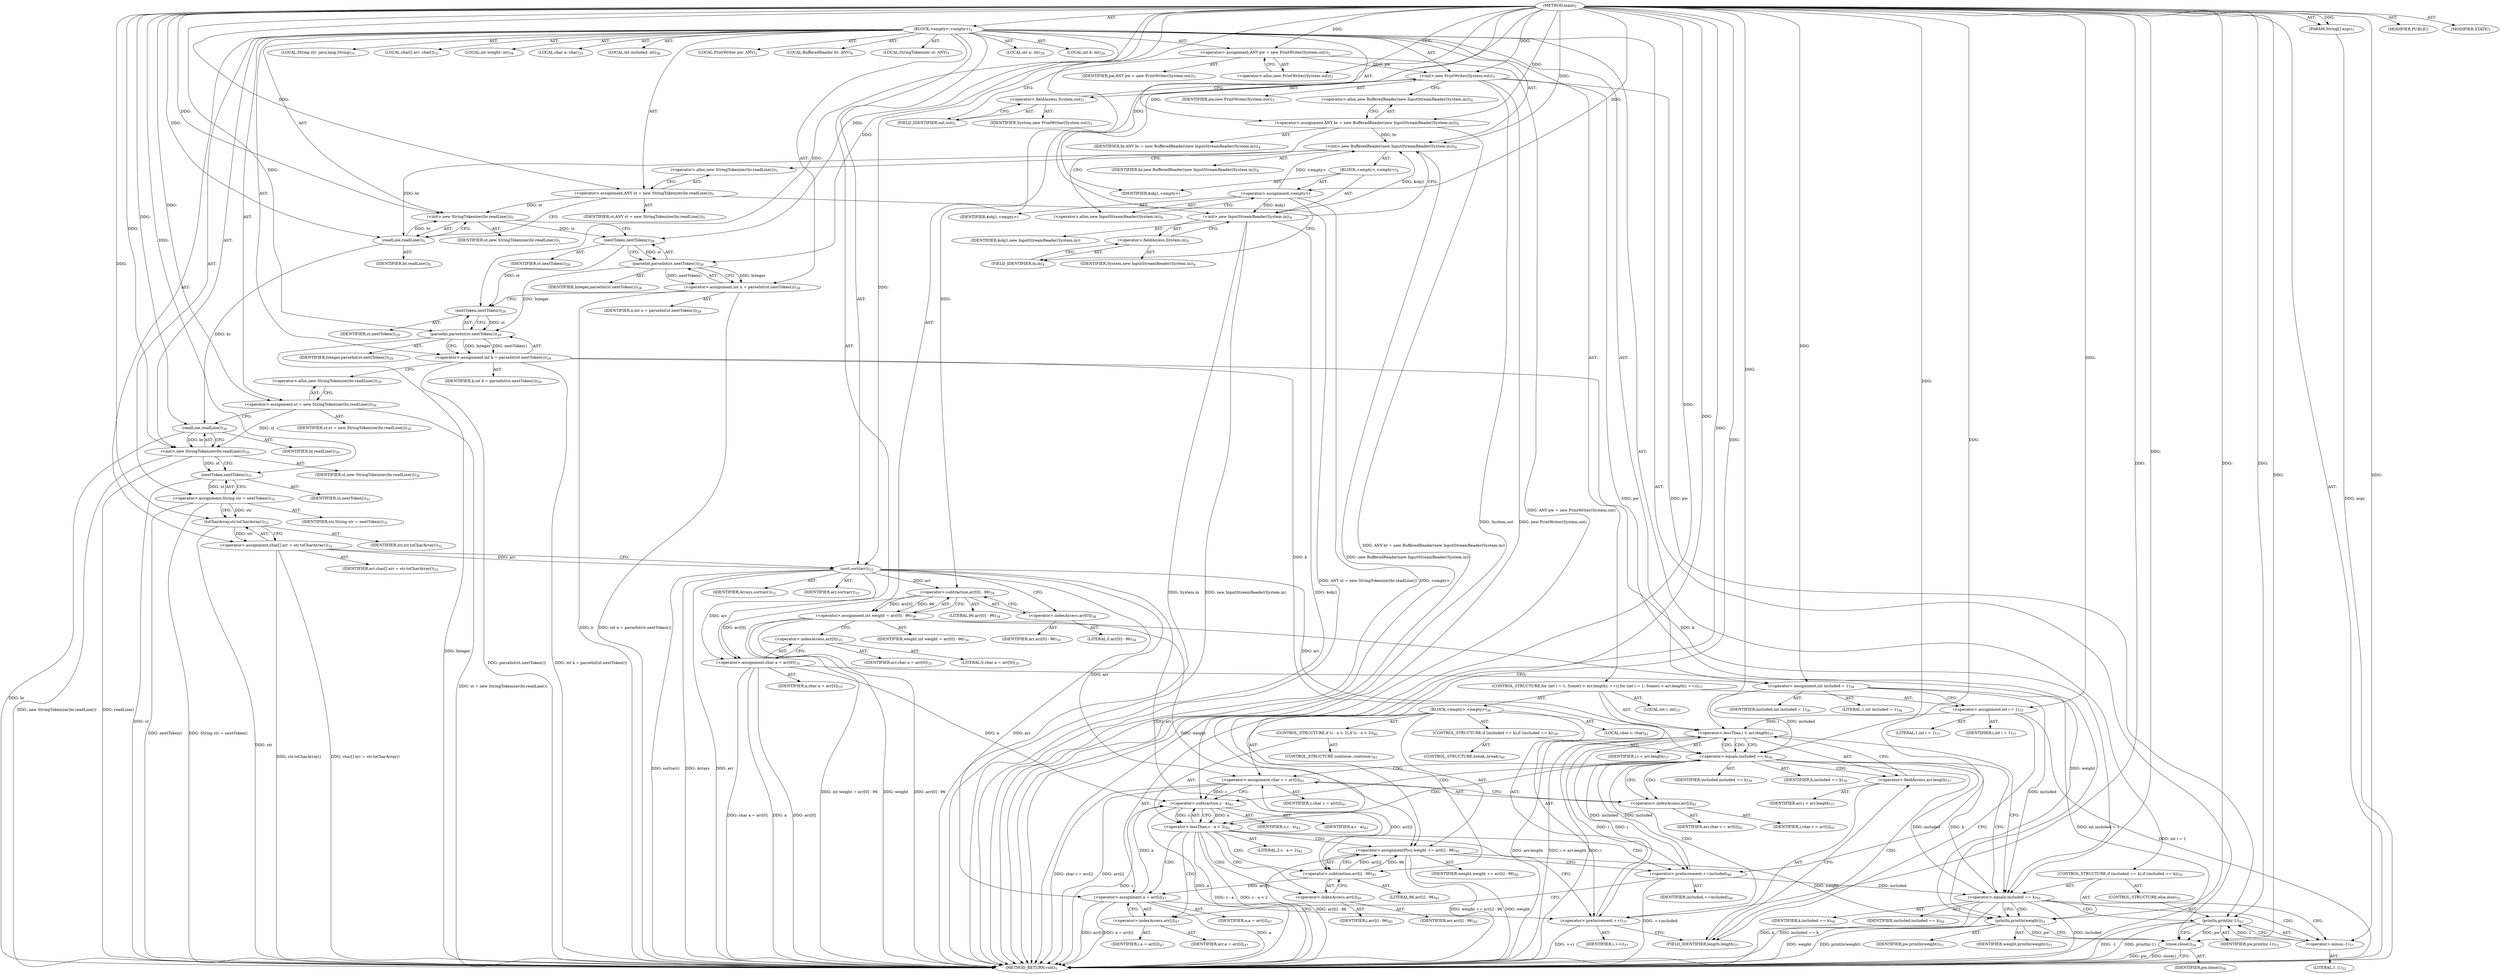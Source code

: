 digraph "main" {  
"24" [label = <(METHOD,main)<SUB>1</SUB>> ]
"25" [label = <(PARAM,String[] args)<SUB>1</SUB>> ]
"26" [label = <(BLOCK,&lt;empty&gt;,&lt;empty&gt;)<SUB>2</SUB>> ]
"4" [label = <(LOCAL,PrintWriter pw: ANY)<SUB>3</SUB>> ]
"27" [label = <(&lt;operator&gt;.assignment,ANY pw = new PrintWriter(System.out))<SUB>3</SUB>> ]
"28" [label = <(IDENTIFIER,pw,ANY pw = new PrintWriter(System.out))<SUB>3</SUB>> ]
"29" [label = <(&lt;operator&gt;.alloc,new PrintWriter(System.out))<SUB>3</SUB>> ]
"30" [label = <(&lt;init&gt;,new PrintWriter(System.out))<SUB>3</SUB>> ]
"3" [label = <(IDENTIFIER,pw,new PrintWriter(System.out))<SUB>3</SUB>> ]
"31" [label = <(&lt;operator&gt;.fieldAccess,System.out)<SUB>3</SUB>> ]
"32" [label = <(IDENTIFIER,System,new PrintWriter(System.out))<SUB>3</SUB>> ]
"33" [label = <(FIELD_IDENTIFIER,out,out)<SUB>3</SUB>> ]
"6" [label = <(LOCAL,BufferedReader br: ANY)<SUB>4</SUB>> ]
"34" [label = <(&lt;operator&gt;.assignment,ANY br = new BufferedReader(new InputStreamReader(System.in)))<SUB>4</SUB>> ]
"35" [label = <(IDENTIFIER,br,ANY br = new BufferedReader(new InputStreamReader(System.in)))<SUB>4</SUB>> ]
"36" [label = <(&lt;operator&gt;.alloc,new BufferedReader(new InputStreamReader(System.in)))<SUB>4</SUB>> ]
"37" [label = <(&lt;init&gt;,new BufferedReader(new InputStreamReader(System.in)))<SUB>4</SUB>> ]
"5" [label = <(IDENTIFIER,br,new BufferedReader(new InputStreamReader(System.in)))<SUB>4</SUB>> ]
"38" [label = <(BLOCK,&lt;empty&gt;,&lt;empty&gt;)<SUB>4</SUB>> ]
"39" [label = <(&lt;operator&gt;.assignment,&lt;empty&gt;)> ]
"40" [label = <(IDENTIFIER,$obj1,&lt;empty&gt;)> ]
"41" [label = <(&lt;operator&gt;.alloc,new InputStreamReader(System.in))<SUB>4</SUB>> ]
"42" [label = <(&lt;init&gt;,new InputStreamReader(System.in))<SUB>4</SUB>> ]
"43" [label = <(IDENTIFIER,$obj1,new InputStreamReader(System.in))> ]
"44" [label = <(&lt;operator&gt;.fieldAccess,System.in)<SUB>4</SUB>> ]
"45" [label = <(IDENTIFIER,System,new InputStreamReader(System.in))<SUB>4</SUB>> ]
"46" [label = <(FIELD_IDENTIFIER,in,in)<SUB>4</SUB>> ]
"47" [label = <(IDENTIFIER,$obj1,&lt;empty&gt;)> ]
"8" [label = <(LOCAL,StringTokenizer st: ANY)<SUB>5</SUB>> ]
"48" [label = <(&lt;operator&gt;.assignment,ANY st = new StringTokenizer(br.readLine()))<SUB>5</SUB>> ]
"49" [label = <(IDENTIFIER,st,ANY st = new StringTokenizer(br.readLine()))<SUB>5</SUB>> ]
"50" [label = <(&lt;operator&gt;.alloc,new StringTokenizer(br.readLine()))<SUB>5</SUB>> ]
"51" [label = <(&lt;init&gt;,new StringTokenizer(br.readLine()))<SUB>5</SUB>> ]
"7" [label = <(IDENTIFIER,st,new StringTokenizer(br.readLine()))<SUB>5</SUB>> ]
"52" [label = <(readLine,readLine())<SUB>5</SUB>> ]
"53" [label = <(IDENTIFIER,br,readLine())<SUB>5</SUB>> ]
"54" [label = <(LOCAL,int n: int)<SUB>28</SUB>> ]
"55" [label = <(&lt;operator&gt;.assignment,int n = parseInt(st.nextToken()))<SUB>28</SUB>> ]
"56" [label = <(IDENTIFIER,n,int n = parseInt(st.nextToken()))<SUB>28</SUB>> ]
"57" [label = <(parseInt,parseInt(st.nextToken()))<SUB>28</SUB>> ]
"58" [label = <(IDENTIFIER,Integer,parseInt(st.nextToken()))<SUB>28</SUB>> ]
"59" [label = <(nextToken,nextToken())<SUB>28</SUB>> ]
"60" [label = <(IDENTIFIER,st,nextToken())<SUB>28</SUB>> ]
"61" [label = <(LOCAL,int k: int)<SUB>29</SUB>> ]
"62" [label = <(&lt;operator&gt;.assignment,int k = parseInt(st.nextToken()))<SUB>29</SUB>> ]
"63" [label = <(IDENTIFIER,k,int k = parseInt(st.nextToken()))<SUB>29</SUB>> ]
"64" [label = <(parseInt,parseInt(st.nextToken()))<SUB>29</SUB>> ]
"65" [label = <(IDENTIFIER,Integer,parseInt(st.nextToken()))<SUB>29</SUB>> ]
"66" [label = <(nextToken,nextToken())<SUB>29</SUB>> ]
"67" [label = <(IDENTIFIER,st,nextToken())<SUB>29</SUB>> ]
"68" [label = <(&lt;operator&gt;.assignment,st = new StringTokenizer(br.readLine()))<SUB>30</SUB>> ]
"69" [label = <(IDENTIFIER,st,st = new StringTokenizer(br.readLine()))<SUB>30</SUB>> ]
"70" [label = <(&lt;operator&gt;.alloc,new StringTokenizer(br.readLine()))<SUB>30</SUB>> ]
"71" [label = <(&lt;init&gt;,new StringTokenizer(br.readLine()))<SUB>30</SUB>> ]
"9" [label = <(IDENTIFIER,st,new StringTokenizer(br.readLine()))<SUB>30</SUB>> ]
"72" [label = <(readLine,readLine())<SUB>30</SUB>> ]
"73" [label = <(IDENTIFIER,br,readLine())<SUB>30</SUB>> ]
"74" [label = <(LOCAL,String str: java.lang.String)<SUB>31</SUB>> ]
"75" [label = <(&lt;operator&gt;.assignment,String str = nextToken())<SUB>31</SUB>> ]
"76" [label = <(IDENTIFIER,str,String str = nextToken())<SUB>31</SUB>> ]
"77" [label = <(nextToken,nextToken())<SUB>31</SUB>> ]
"78" [label = <(IDENTIFIER,st,nextToken())<SUB>31</SUB>> ]
"79" [label = <(LOCAL,char[] arr: char[])<SUB>32</SUB>> ]
"80" [label = <(&lt;operator&gt;.assignment,char[] arr = str.toCharArray())<SUB>32</SUB>> ]
"81" [label = <(IDENTIFIER,arr,char[] arr = str.toCharArray())<SUB>32</SUB>> ]
"82" [label = <(toCharArray,str.toCharArray())<SUB>32</SUB>> ]
"83" [label = <(IDENTIFIER,str,str.toCharArray())<SUB>32</SUB>> ]
"84" [label = <(sort,sort(arr))<SUB>33</SUB>> ]
"85" [label = <(IDENTIFIER,Arrays,sort(arr))<SUB>33</SUB>> ]
"86" [label = <(IDENTIFIER,arr,sort(arr))<SUB>33</SUB>> ]
"87" [label = <(LOCAL,int weight: int)<SUB>34</SUB>> ]
"88" [label = <(&lt;operator&gt;.assignment,int weight = arr[0] - 96)<SUB>34</SUB>> ]
"89" [label = <(IDENTIFIER,weight,int weight = arr[0] - 96)<SUB>34</SUB>> ]
"90" [label = <(&lt;operator&gt;.subtraction,arr[0] - 96)<SUB>34</SUB>> ]
"91" [label = <(&lt;operator&gt;.indexAccess,arr[0])<SUB>34</SUB>> ]
"92" [label = <(IDENTIFIER,arr,arr[0] - 96)<SUB>34</SUB>> ]
"93" [label = <(LITERAL,0,arr[0] - 96)<SUB>34</SUB>> ]
"94" [label = <(LITERAL,96,arr[0] - 96)<SUB>34</SUB>> ]
"95" [label = <(LOCAL,char a: char)<SUB>35</SUB>> ]
"96" [label = <(&lt;operator&gt;.assignment,char a = arr[0])<SUB>35</SUB>> ]
"97" [label = <(IDENTIFIER,a,char a = arr[0])<SUB>35</SUB>> ]
"98" [label = <(&lt;operator&gt;.indexAccess,arr[0])<SUB>35</SUB>> ]
"99" [label = <(IDENTIFIER,arr,char a = arr[0])<SUB>35</SUB>> ]
"100" [label = <(LITERAL,0,char a = arr[0])<SUB>35</SUB>> ]
"101" [label = <(LOCAL,int included: int)<SUB>36</SUB>> ]
"102" [label = <(&lt;operator&gt;.assignment,int included = 1)<SUB>36</SUB>> ]
"103" [label = <(IDENTIFIER,included,int included = 1)<SUB>36</SUB>> ]
"104" [label = <(LITERAL,1,int included = 1)<SUB>36</SUB>> ]
"105" [label = <(CONTROL_STRUCTURE,for (int i = 1; Some(i &lt; arr.length); ++i),for (int i = 1; Some(i &lt; arr.length); ++i))<SUB>37</SUB>> ]
"106" [label = <(LOCAL,int i: int)<SUB>37</SUB>> ]
"107" [label = <(&lt;operator&gt;.assignment,int i = 1)<SUB>37</SUB>> ]
"108" [label = <(IDENTIFIER,i,int i = 1)<SUB>37</SUB>> ]
"109" [label = <(LITERAL,1,int i = 1)<SUB>37</SUB>> ]
"110" [label = <(&lt;operator&gt;.lessThan,i &lt; arr.length)<SUB>37</SUB>> ]
"111" [label = <(IDENTIFIER,i,i &lt; arr.length)<SUB>37</SUB>> ]
"112" [label = <(&lt;operator&gt;.fieldAccess,arr.length)<SUB>37</SUB>> ]
"113" [label = <(IDENTIFIER,arr,i &lt; arr.length)<SUB>37</SUB>> ]
"114" [label = <(FIELD_IDENTIFIER,length,length)<SUB>37</SUB>> ]
"115" [label = <(&lt;operator&gt;.preIncrement,++i)<SUB>37</SUB>> ]
"116" [label = <(IDENTIFIER,i,++i)<SUB>37</SUB>> ]
"117" [label = <(BLOCK,&lt;empty&gt;,&lt;empty&gt;)<SUB>38</SUB>> ]
"118" [label = <(CONTROL_STRUCTURE,if (included == k),if (included == k))<SUB>39</SUB>> ]
"119" [label = <(&lt;operator&gt;.equals,included == k)<SUB>39</SUB>> ]
"120" [label = <(IDENTIFIER,included,included == k)<SUB>39</SUB>> ]
"121" [label = <(IDENTIFIER,k,included == k)<SUB>39</SUB>> ]
"122" [label = <(CONTROL_STRUCTURE,break;,break;)<SUB>40</SUB>> ]
"123" [label = <(LOCAL,char c: char)<SUB>41</SUB>> ]
"124" [label = <(&lt;operator&gt;.assignment,char c = arr[i])<SUB>41</SUB>> ]
"125" [label = <(IDENTIFIER,c,char c = arr[i])<SUB>41</SUB>> ]
"126" [label = <(&lt;operator&gt;.indexAccess,arr[i])<SUB>41</SUB>> ]
"127" [label = <(IDENTIFIER,arr,char c = arr[i])<SUB>41</SUB>> ]
"128" [label = <(IDENTIFIER,i,char c = arr[i])<SUB>41</SUB>> ]
"129" [label = <(CONTROL_STRUCTURE,if (c - a &lt; 2),if (c - a &lt; 2))<SUB>42</SUB>> ]
"130" [label = <(&lt;operator&gt;.lessThan,c - a &lt; 2)<SUB>42</SUB>> ]
"131" [label = <(&lt;operator&gt;.subtraction,c - a)<SUB>42</SUB>> ]
"132" [label = <(IDENTIFIER,c,c - a)<SUB>42</SUB>> ]
"133" [label = <(IDENTIFIER,a,c - a)<SUB>42</SUB>> ]
"134" [label = <(LITERAL,2,c - a &lt; 2)<SUB>42</SUB>> ]
"135" [label = <(CONTROL_STRUCTURE,continue;,continue;)<SUB>43</SUB>> ]
"136" [label = <(&lt;operator&gt;.assignmentPlus,weight += arr[i] - 96)<SUB>45</SUB>> ]
"137" [label = <(IDENTIFIER,weight,weight += arr[i] - 96)<SUB>45</SUB>> ]
"138" [label = <(&lt;operator&gt;.subtraction,arr[i] - 96)<SUB>45</SUB>> ]
"139" [label = <(&lt;operator&gt;.indexAccess,arr[i])<SUB>45</SUB>> ]
"140" [label = <(IDENTIFIER,arr,arr[i] - 96)<SUB>45</SUB>> ]
"141" [label = <(IDENTIFIER,i,arr[i] - 96)<SUB>45</SUB>> ]
"142" [label = <(LITERAL,96,arr[i] - 96)<SUB>45</SUB>> ]
"143" [label = <(&lt;operator&gt;.preIncrement,++included)<SUB>46</SUB>> ]
"144" [label = <(IDENTIFIER,included,++included)<SUB>46</SUB>> ]
"145" [label = <(&lt;operator&gt;.assignment,a = arr[i])<SUB>47</SUB>> ]
"146" [label = <(IDENTIFIER,a,a = arr[i])<SUB>47</SUB>> ]
"147" [label = <(&lt;operator&gt;.indexAccess,arr[i])<SUB>47</SUB>> ]
"148" [label = <(IDENTIFIER,arr,a = arr[i])<SUB>47</SUB>> ]
"149" [label = <(IDENTIFIER,i,a = arr[i])<SUB>47</SUB>> ]
"150" [label = <(CONTROL_STRUCTURE,if (included == k),if (included == k))<SUB>50</SUB>> ]
"151" [label = <(&lt;operator&gt;.equals,included == k)<SUB>50</SUB>> ]
"152" [label = <(IDENTIFIER,included,included == k)<SUB>50</SUB>> ]
"153" [label = <(IDENTIFIER,k,included == k)<SUB>50</SUB>> ]
"154" [label = <(println,println(weight))<SUB>51</SUB>> ]
"155" [label = <(IDENTIFIER,pw,println(weight))<SUB>51</SUB>> ]
"156" [label = <(IDENTIFIER,weight,println(weight))<SUB>51</SUB>> ]
"157" [label = <(CONTROL_STRUCTURE,else,else)<SUB>53</SUB>> ]
"158" [label = <(println,println(-1))<SUB>53</SUB>> ]
"159" [label = <(IDENTIFIER,pw,println(-1))<SUB>53</SUB>> ]
"160" [label = <(&lt;operator&gt;.minus,-1)<SUB>53</SUB>> ]
"161" [label = <(LITERAL,1,-1)<SUB>53</SUB>> ]
"162" [label = <(close,close())<SUB>54</SUB>> ]
"163" [label = <(IDENTIFIER,pw,close())<SUB>54</SUB>> ]
"164" [label = <(MODIFIER,PUBLIC)> ]
"165" [label = <(MODIFIER,STATIC)> ]
"166" [label = <(METHOD_RETURN,void)<SUB>1</SUB>> ]
  "24" -> "25"  [ label = "AST: "] 
  "24" -> "26"  [ label = "AST: "] 
  "24" -> "164"  [ label = "AST: "] 
  "24" -> "165"  [ label = "AST: "] 
  "24" -> "166"  [ label = "AST: "] 
  "26" -> "4"  [ label = "AST: "] 
  "26" -> "27"  [ label = "AST: "] 
  "26" -> "30"  [ label = "AST: "] 
  "26" -> "6"  [ label = "AST: "] 
  "26" -> "34"  [ label = "AST: "] 
  "26" -> "37"  [ label = "AST: "] 
  "26" -> "8"  [ label = "AST: "] 
  "26" -> "48"  [ label = "AST: "] 
  "26" -> "51"  [ label = "AST: "] 
  "26" -> "54"  [ label = "AST: "] 
  "26" -> "55"  [ label = "AST: "] 
  "26" -> "61"  [ label = "AST: "] 
  "26" -> "62"  [ label = "AST: "] 
  "26" -> "68"  [ label = "AST: "] 
  "26" -> "71"  [ label = "AST: "] 
  "26" -> "74"  [ label = "AST: "] 
  "26" -> "75"  [ label = "AST: "] 
  "26" -> "79"  [ label = "AST: "] 
  "26" -> "80"  [ label = "AST: "] 
  "26" -> "84"  [ label = "AST: "] 
  "26" -> "87"  [ label = "AST: "] 
  "26" -> "88"  [ label = "AST: "] 
  "26" -> "95"  [ label = "AST: "] 
  "26" -> "96"  [ label = "AST: "] 
  "26" -> "101"  [ label = "AST: "] 
  "26" -> "102"  [ label = "AST: "] 
  "26" -> "105"  [ label = "AST: "] 
  "26" -> "150"  [ label = "AST: "] 
  "26" -> "162"  [ label = "AST: "] 
  "27" -> "28"  [ label = "AST: "] 
  "27" -> "29"  [ label = "AST: "] 
  "30" -> "3"  [ label = "AST: "] 
  "30" -> "31"  [ label = "AST: "] 
  "31" -> "32"  [ label = "AST: "] 
  "31" -> "33"  [ label = "AST: "] 
  "34" -> "35"  [ label = "AST: "] 
  "34" -> "36"  [ label = "AST: "] 
  "37" -> "5"  [ label = "AST: "] 
  "37" -> "38"  [ label = "AST: "] 
  "38" -> "39"  [ label = "AST: "] 
  "38" -> "42"  [ label = "AST: "] 
  "38" -> "47"  [ label = "AST: "] 
  "39" -> "40"  [ label = "AST: "] 
  "39" -> "41"  [ label = "AST: "] 
  "42" -> "43"  [ label = "AST: "] 
  "42" -> "44"  [ label = "AST: "] 
  "44" -> "45"  [ label = "AST: "] 
  "44" -> "46"  [ label = "AST: "] 
  "48" -> "49"  [ label = "AST: "] 
  "48" -> "50"  [ label = "AST: "] 
  "51" -> "7"  [ label = "AST: "] 
  "51" -> "52"  [ label = "AST: "] 
  "52" -> "53"  [ label = "AST: "] 
  "55" -> "56"  [ label = "AST: "] 
  "55" -> "57"  [ label = "AST: "] 
  "57" -> "58"  [ label = "AST: "] 
  "57" -> "59"  [ label = "AST: "] 
  "59" -> "60"  [ label = "AST: "] 
  "62" -> "63"  [ label = "AST: "] 
  "62" -> "64"  [ label = "AST: "] 
  "64" -> "65"  [ label = "AST: "] 
  "64" -> "66"  [ label = "AST: "] 
  "66" -> "67"  [ label = "AST: "] 
  "68" -> "69"  [ label = "AST: "] 
  "68" -> "70"  [ label = "AST: "] 
  "71" -> "9"  [ label = "AST: "] 
  "71" -> "72"  [ label = "AST: "] 
  "72" -> "73"  [ label = "AST: "] 
  "75" -> "76"  [ label = "AST: "] 
  "75" -> "77"  [ label = "AST: "] 
  "77" -> "78"  [ label = "AST: "] 
  "80" -> "81"  [ label = "AST: "] 
  "80" -> "82"  [ label = "AST: "] 
  "82" -> "83"  [ label = "AST: "] 
  "84" -> "85"  [ label = "AST: "] 
  "84" -> "86"  [ label = "AST: "] 
  "88" -> "89"  [ label = "AST: "] 
  "88" -> "90"  [ label = "AST: "] 
  "90" -> "91"  [ label = "AST: "] 
  "90" -> "94"  [ label = "AST: "] 
  "91" -> "92"  [ label = "AST: "] 
  "91" -> "93"  [ label = "AST: "] 
  "96" -> "97"  [ label = "AST: "] 
  "96" -> "98"  [ label = "AST: "] 
  "98" -> "99"  [ label = "AST: "] 
  "98" -> "100"  [ label = "AST: "] 
  "102" -> "103"  [ label = "AST: "] 
  "102" -> "104"  [ label = "AST: "] 
  "105" -> "106"  [ label = "AST: "] 
  "105" -> "107"  [ label = "AST: "] 
  "105" -> "110"  [ label = "AST: "] 
  "105" -> "115"  [ label = "AST: "] 
  "105" -> "117"  [ label = "AST: "] 
  "107" -> "108"  [ label = "AST: "] 
  "107" -> "109"  [ label = "AST: "] 
  "110" -> "111"  [ label = "AST: "] 
  "110" -> "112"  [ label = "AST: "] 
  "112" -> "113"  [ label = "AST: "] 
  "112" -> "114"  [ label = "AST: "] 
  "115" -> "116"  [ label = "AST: "] 
  "117" -> "118"  [ label = "AST: "] 
  "117" -> "123"  [ label = "AST: "] 
  "117" -> "124"  [ label = "AST: "] 
  "117" -> "129"  [ label = "AST: "] 
  "117" -> "136"  [ label = "AST: "] 
  "117" -> "143"  [ label = "AST: "] 
  "117" -> "145"  [ label = "AST: "] 
  "118" -> "119"  [ label = "AST: "] 
  "118" -> "122"  [ label = "AST: "] 
  "119" -> "120"  [ label = "AST: "] 
  "119" -> "121"  [ label = "AST: "] 
  "124" -> "125"  [ label = "AST: "] 
  "124" -> "126"  [ label = "AST: "] 
  "126" -> "127"  [ label = "AST: "] 
  "126" -> "128"  [ label = "AST: "] 
  "129" -> "130"  [ label = "AST: "] 
  "129" -> "135"  [ label = "AST: "] 
  "130" -> "131"  [ label = "AST: "] 
  "130" -> "134"  [ label = "AST: "] 
  "131" -> "132"  [ label = "AST: "] 
  "131" -> "133"  [ label = "AST: "] 
  "136" -> "137"  [ label = "AST: "] 
  "136" -> "138"  [ label = "AST: "] 
  "138" -> "139"  [ label = "AST: "] 
  "138" -> "142"  [ label = "AST: "] 
  "139" -> "140"  [ label = "AST: "] 
  "139" -> "141"  [ label = "AST: "] 
  "143" -> "144"  [ label = "AST: "] 
  "145" -> "146"  [ label = "AST: "] 
  "145" -> "147"  [ label = "AST: "] 
  "147" -> "148"  [ label = "AST: "] 
  "147" -> "149"  [ label = "AST: "] 
  "150" -> "151"  [ label = "AST: "] 
  "150" -> "154"  [ label = "AST: "] 
  "150" -> "157"  [ label = "AST: "] 
  "151" -> "152"  [ label = "AST: "] 
  "151" -> "153"  [ label = "AST: "] 
  "154" -> "155"  [ label = "AST: "] 
  "154" -> "156"  [ label = "AST: "] 
  "157" -> "158"  [ label = "AST: "] 
  "158" -> "159"  [ label = "AST: "] 
  "158" -> "160"  [ label = "AST: "] 
  "160" -> "161"  [ label = "AST: "] 
  "162" -> "163"  [ label = "AST: "] 
  "27" -> "33"  [ label = "CFG: "] 
  "30" -> "36"  [ label = "CFG: "] 
  "34" -> "41"  [ label = "CFG: "] 
  "37" -> "50"  [ label = "CFG: "] 
  "48" -> "52"  [ label = "CFG: "] 
  "51" -> "59"  [ label = "CFG: "] 
  "55" -> "66"  [ label = "CFG: "] 
  "62" -> "70"  [ label = "CFG: "] 
  "68" -> "72"  [ label = "CFG: "] 
  "71" -> "77"  [ label = "CFG: "] 
  "75" -> "82"  [ label = "CFG: "] 
  "80" -> "84"  [ label = "CFG: "] 
  "84" -> "91"  [ label = "CFG: "] 
  "88" -> "98"  [ label = "CFG: "] 
  "96" -> "102"  [ label = "CFG: "] 
  "102" -> "107"  [ label = "CFG: "] 
  "162" -> "166"  [ label = "CFG: "] 
  "29" -> "27"  [ label = "CFG: "] 
  "31" -> "30"  [ label = "CFG: "] 
  "36" -> "34"  [ label = "CFG: "] 
  "50" -> "48"  [ label = "CFG: "] 
  "52" -> "51"  [ label = "CFG: "] 
  "57" -> "55"  [ label = "CFG: "] 
  "64" -> "62"  [ label = "CFG: "] 
  "70" -> "68"  [ label = "CFG: "] 
  "72" -> "71"  [ label = "CFG: "] 
  "77" -> "75"  [ label = "CFG: "] 
  "82" -> "80"  [ label = "CFG: "] 
  "90" -> "88"  [ label = "CFG: "] 
  "98" -> "96"  [ label = "CFG: "] 
  "107" -> "114"  [ label = "CFG: "] 
  "110" -> "119"  [ label = "CFG: "] 
  "110" -> "151"  [ label = "CFG: "] 
  "115" -> "114"  [ label = "CFG: "] 
  "151" -> "154"  [ label = "CFG: "] 
  "151" -> "160"  [ label = "CFG: "] 
  "154" -> "162"  [ label = "CFG: "] 
  "33" -> "31"  [ label = "CFG: "] 
  "39" -> "46"  [ label = "CFG: "] 
  "42" -> "37"  [ label = "CFG: "] 
  "59" -> "57"  [ label = "CFG: "] 
  "66" -> "64"  [ label = "CFG: "] 
  "91" -> "90"  [ label = "CFG: "] 
  "112" -> "110"  [ label = "CFG: "] 
  "124" -> "131"  [ label = "CFG: "] 
  "136" -> "143"  [ label = "CFG: "] 
  "143" -> "147"  [ label = "CFG: "] 
  "145" -> "115"  [ label = "CFG: "] 
  "158" -> "162"  [ label = "CFG: "] 
  "41" -> "39"  [ label = "CFG: "] 
  "44" -> "42"  [ label = "CFG: "] 
  "114" -> "112"  [ label = "CFG: "] 
  "119" -> "151"  [ label = "CFG: "] 
  "119" -> "126"  [ label = "CFG: "] 
  "126" -> "124"  [ label = "CFG: "] 
  "130" -> "115"  [ label = "CFG: "] 
  "130" -> "139"  [ label = "CFG: "] 
  "138" -> "136"  [ label = "CFG: "] 
  "147" -> "145"  [ label = "CFG: "] 
  "160" -> "158"  [ label = "CFG: "] 
  "46" -> "44"  [ label = "CFG: "] 
  "131" -> "130"  [ label = "CFG: "] 
  "139" -> "138"  [ label = "CFG: "] 
  "24" -> "29"  [ label = "CFG: "] 
  "25" -> "166"  [ label = "DDG: args"] 
  "27" -> "166"  [ label = "DDG: ANY pw = new PrintWriter(System.out)"] 
  "30" -> "166"  [ label = "DDG: System.out"] 
  "30" -> "166"  [ label = "DDG: new PrintWriter(System.out)"] 
  "34" -> "166"  [ label = "DDG: ANY br = new BufferedReader(new InputStreamReader(System.in))"] 
  "39" -> "166"  [ label = "DDG: &lt;empty&gt;"] 
  "42" -> "166"  [ label = "DDG: $obj1"] 
  "42" -> "166"  [ label = "DDG: System.in"] 
  "42" -> "166"  [ label = "DDG: new InputStreamReader(System.in)"] 
  "37" -> "166"  [ label = "DDG: new BufferedReader(new InputStreamReader(System.in))"] 
  "48" -> "166"  [ label = "DDG: ANY st = new StringTokenizer(br.readLine())"] 
  "55" -> "166"  [ label = "DDG: n"] 
  "55" -> "166"  [ label = "DDG: int n = parseInt(st.nextToken())"] 
  "64" -> "166"  [ label = "DDG: Integer"] 
  "62" -> "166"  [ label = "DDG: parseInt(st.nextToken())"] 
  "62" -> "166"  [ label = "DDG: int k = parseInt(st.nextToken())"] 
  "68" -> "166"  [ label = "DDG: st = new StringTokenizer(br.readLine())"] 
  "72" -> "166"  [ label = "DDG: br"] 
  "71" -> "166"  [ label = "DDG: readLine()"] 
  "71" -> "166"  [ label = "DDG: new StringTokenizer(br.readLine())"] 
  "77" -> "166"  [ label = "DDG: st"] 
  "75" -> "166"  [ label = "DDG: nextToken()"] 
  "75" -> "166"  [ label = "DDG: String str = nextToken()"] 
  "82" -> "166"  [ label = "DDG: str"] 
  "80" -> "166"  [ label = "DDG: str.toCharArray()"] 
  "80" -> "166"  [ label = "DDG: char[] arr = str.toCharArray()"] 
  "84" -> "166"  [ label = "DDG: arr"] 
  "84" -> "166"  [ label = "DDG: sort(arr)"] 
  "88" -> "166"  [ label = "DDG: weight"] 
  "88" -> "166"  [ label = "DDG: arr[0] - 96"] 
  "88" -> "166"  [ label = "DDG: int weight = arr[0] - 96"] 
  "96" -> "166"  [ label = "DDG: a"] 
  "96" -> "166"  [ label = "DDG: arr[0]"] 
  "96" -> "166"  [ label = "DDG: char a = arr[0]"] 
  "102" -> "166"  [ label = "DDG: int included = 1"] 
  "107" -> "166"  [ label = "DDG: int i = 1"] 
  "110" -> "166"  [ label = "DDG: i"] 
  "110" -> "166"  [ label = "DDG: arr.length"] 
  "110" -> "166"  [ label = "DDG: i &lt; arr.length"] 
  "124" -> "166"  [ label = "DDG: arr[i]"] 
  "124" -> "166"  [ label = "DDG: char c = arr[i]"] 
  "131" -> "166"  [ label = "DDG: c"] 
  "131" -> "166"  [ label = "DDG: a"] 
  "130" -> "166"  [ label = "DDG: c - a"] 
  "130" -> "166"  [ label = "DDG: c - a &lt; 2"] 
  "136" -> "166"  [ label = "DDG: weight"] 
  "136" -> "166"  [ label = "DDG: arr[i] - 96"] 
  "136" -> "166"  [ label = "DDG: weight += arr[i] - 96"] 
  "143" -> "166"  [ label = "DDG: ++included"] 
  "145" -> "166"  [ label = "DDG: a"] 
  "145" -> "166"  [ label = "DDG: arr[i]"] 
  "145" -> "166"  [ label = "DDG: a = arr[i]"] 
  "115" -> "166"  [ label = "DDG: ++i"] 
  "151" -> "166"  [ label = "DDG: included"] 
  "151" -> "166"  [ label = "DDG: k"] 
  "151" -> "166"  [ label = "DDG: included == k"] 
  "158" -> "166"  [ label = "DDG: -1"] 
  "158" -> "166"  [ label = "DDG: println(-1)"] 
  "154" -> "166"  [ label = "DDG: weight"] 
  "154" -> "166"  [ label = "DDG: println(weight)"] 
  "162" -> "166"  [ label = "DDG: pw"] 
  "162" -> "166"  [ label = "DDG: close()"] 
  "84" -> "166"  [ label = "DDG: Arrays"] 
  "24" -> "25"  [ label = "DDG: "] 
  "24" -> "27"  [ label = "DDG: "] 
  "24" -> "34"  [ label = "DDG: "] 
  "24" -> "48"  [ label = "DDG: "] 
  "57" -> "55"  [ label = "DDG: Integer"] 
  "57" -> "55"  [ label = "DDG: nextToken()"] 
  "64" -> "62"  [ label = "DDG: Integer"] 
  "64" -> "62"  [ label = "DDG: nextToken()"] 
  "24" -> "68"  [ label = "DDG: "] 
  "77" -> "75"  [ label = "DDG: st"] 
  "82" -> "80"  [ label = "DDG: str"] 
  "90" -> "88"  [ label = "DDG: arr[0]"] 
  "90" -> "88"  [ label = "DDG: 96"] 
  "84" -> "96"  [ label = "DDG: arr"] 
  "90" -> "96"  [ label = "DDG: arr[0]"] 
  "24" -> "102"  [ label = "DDG: "] 
  "27" -> "30"  [ label = "DDG: pw"] 
  "24" -> "30"  [ label = "DDG: "] 
  "34" -> "37"  [ label = "DDG: br"] 
  "24" -> "37"  [ label = "DDG: "] 
  "39" -> "37"  [ label = "DDG: &lt;empty&gt;"] 
  "42" -> "37"  [ label = "DDG: $obj1"] 
  "48" -> "51"  [ label = "DDG: st"] 
  "24" -> "51"  [ label = "DDG: "] 
  "52" -> "51"  [ label = "DDG: br"] 
  "68" -> "71"  [ label = "DDG: st"] 
  "24" -> "71"  [ label = "DDG: "] 
  "72" -> "71"  [ label = "DDG: br"] 
  "24" -> "84"  [ label = "DDG: "] 
  "80" -> "84"  [ label = "DDG: arr"] 
  "24" -> "107"  [ label = "DDG: "] 
  "158" -> "162"  [ label = "DDG: pw"] 
  "154" -> "162"  [ label = "DDG: pw"] 
  "24" -> "162"  [ label = "DDG: "] 
  "24" -> "39"  [ label = "DDG: "] 
  "24" -> "47"  [ label = "DDG: "] 
  "37" -> "52"  [ label = "DDG: br"] 
  "24" -> "52"  [ label = "DDG: "] 
  "24" -> "57"  [ label = "DDG: "] 
  "59" -> "57"  [ label = "DDG: st"] 
  "57" -> "64"  [ label = "DDG: Integer"] 
  "24" -> "64"  [ label = "DDG: "] 
  "66" -> "64"  [ label = "DDG: st"] 
  "52" -> "72"  [ label = "DDG: br"] 
  "24" -> "72"  [ label = "DDG: "] 
  "71" -> "77"  [ label = "DDG: st"] 
  "24" -> "77"  [ label = "DDG: "] 
  "75" -> "82"  [ label = "DDG: str"] 
  "24" -> "82"  [ label = "DDG: "] 
  "84" -> "90"  [ label = "DDG: arr"] 
  "24" -> "90"  [ label = "DDG: "] 
  "107" -> "110"  [ label = "DDG: i"] 
  "115" -> "110"  [ label = "DDG: i"] 
  "24" -> "110"  [ label = "DDG: "] 
  "84" -> "110"  [ label = "DDG: arr"] 
  "110" -> "115"  [ label = "DDG: i"] 
  "24" -> "115"  [ label = "DDG: "] 
  "84" -> "124"  [ label = "DDG: arr"] 
  "138" -> "124"  [ label = "DDG: arr[i]"] 
  "138" -> "136"  [ label = "DDG: arr[i]"] 
  "138" -> "136"  [ label = "DDG: 96"] 
  "84" -> "145"  [ label = "DDG: arr"] 
  "138" -> "145"  [ label = "DDG: arr[i]"] 
  "102" -> "151"  [ label = "DDG: included"] 
  "119" -> "151"  [ label = "DDG: included"] 
  "143" -> "151"  [ label = "DDG: included"] 
  "24" -> "151"  [ label = "DDG: "] 
  "62" -> "151"  [ label = "DDG: k"] 
  "119" -> "151"  [ label = "DDG: k"] 
  "30" -> "154"  [ label = "DDG: pw"] 
  "24" -> "154"  [ label = "DDG: "] 
  "88" -> "154"  [ label = "DDG: weight"] 
  "136" -> "154"  [ label = "DDG: weight"] 
  "39" -> "42"  [ label = "DDG: $obj1"] 
  "24" -> "42"  [ label = "DDG: "] 
  "51" -> "59"  [ label = "DDG: st"] 
  "24" -> "59"  [ label = "DDG: "] 
  "59" -> "66"  [ label = "DDG: st"] 
  "24" -> "66"  [ label = "DDG: "] 
  "88" -> "136"  [ label = "DDG: weight"] 
  "24" -> "136"  [ label = "DDG: "] 
  "119" -> "143"  [ label = "DDG: included"] 
  "24" -> "143"  [ label = "DDG: "] 
  "30" -> "158"  [ label = "DDG: pw"] 
  "24" -> "158"  [ label = "DDG: "] 
  "160" -> "158"  [ label = "DDG: 1"] 
  "102" -> "119"  [ label = "DDG: included"] 
  "143" -> "119"  [ label = "DDG: included"] 
  "24" -> "119"  [ label = "DDG: "] 
  "62" -> "119"  [ label = "DDG: k"] 
  "131" -> "130"  [ label = "DDG: c"] 
  "131" -> "130"  [ label = "DDG: a"] 
  "24" -> "130"  [ label = "DDG: "] 
  "84" -> "138"  [ label = "DDG: arr"] 
  "24" -> "138"  [ label = "DDG: "] 
  "24" -> "160"  [ label = "DDG: "] 
  "124" -> "131"  [ label = "DDG: c"] 
  "24" -> "131"  [ label = "DDG: "] 
  "96" -> "131"  [ label = "DDG: a"] 
  "145" -> "131"  [ label = "DDG: a"] 
  "110" -> "119"  [ label = "CDG: "] 
  "151" -> "160"  [ label = "CDG: "] 
  "151" -> "154"  [ label = "CDG: "] 
  "151" -> "158"  [ label = "CDG: "] 
  "119" -> "115"  [ label = "CDG: "] 
  "119" -> "130"  [ label = "CDG: "] 
  "119" -> "114"  [ label = "CDG: "] 
  "119" -> "131"  [ label = "CDG: "] 
  "119" -> "110"  [ label = "CDG: "] 
  "119" -> "112"  [ label = "CDG: "] 
  "119" -> "124"  [ label = "CDG: "] 
  "119" -> "126"  [ label = "CDG: "] 
  "130" -> "136"  [ label = "CDG: "] 
  "130" -> "145"  [ label = "CDG: "] 
  "130" -> "147"  [ label = "CDG: "] 
  "130" -> "139"  [ label = "CDG: "] 
  "130" -> "138"  [ label = "CDG: "] 
  "130" -> "143"  [ label = "CDG: "] 
}
